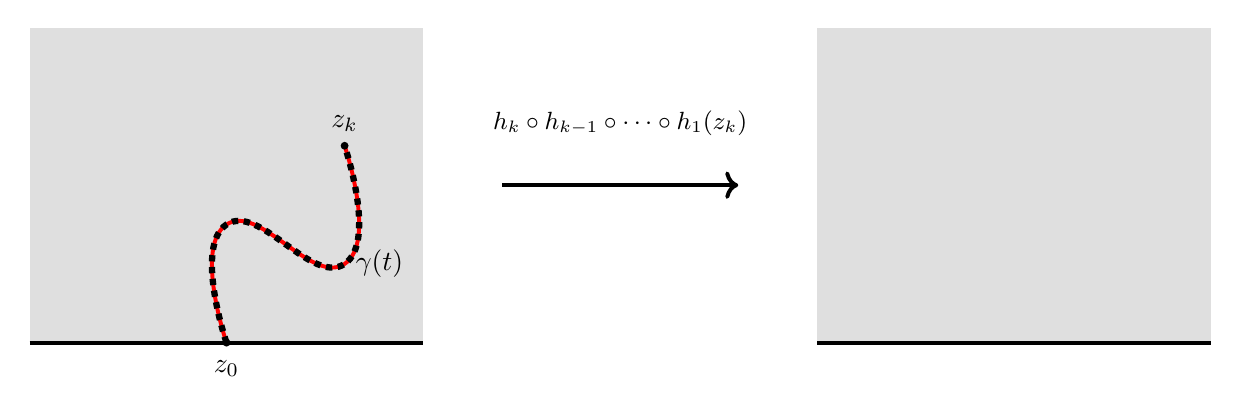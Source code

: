 \begin{tikzpicture}
\fill [gray!25] (-2.5,0) rectangle (2.5,4);
    \draw [line width=0.5mm,red] plot [smooth, tension=1] coordinates {(0,0) (0,1.5) (1.5,1) (1.5,2.5) };
    \draw [line width=0.8mm,black,dotted] plot [smooth, tension=1] coordinates {(0,0) (0,1.5) (1.5,1) (1.5,2.5) };
    \draw (1.5,1) node[below=1.7pt,right=0.5pt] {$\gamma(t)$};
    \draw [line width=0.5mm, black]  (-2.5,0) -- (2.5,0);
    \draw (0,0)  node[circle,inner sep=0pt, minimum size=1mm,fill] {};
    \draw (0,0)  node[below=3pt] {$z_0$};
    \draw (1.5,2.5)  node[circle,inner sep=0pt,minimum size =1mm,fill,label=$z_k$] {};
    \node[anchor=east,xshift=5cm] at (-1.5,2) (empty1) {};
    \node[anchor=west,xshift=5cm] at (1.5,2) (empty2) {};
    \draw[line width=0.5mm] (empty1) edge[->] (empty2);
    \draw (0,2.5) node[xshift=5cm,above] {\small $h_k \circ h_{k - 1} \circ \dots \circ h_1(z_k)$};
    \fill [gray!25,xshift=10cm] (-2.5,0) rectangle (2.5,4);
    \draw [line width=0.5mm, black,xshift=10cm]  (-2.5,0) -- (2.5,0);
\end{tikzpicture}
